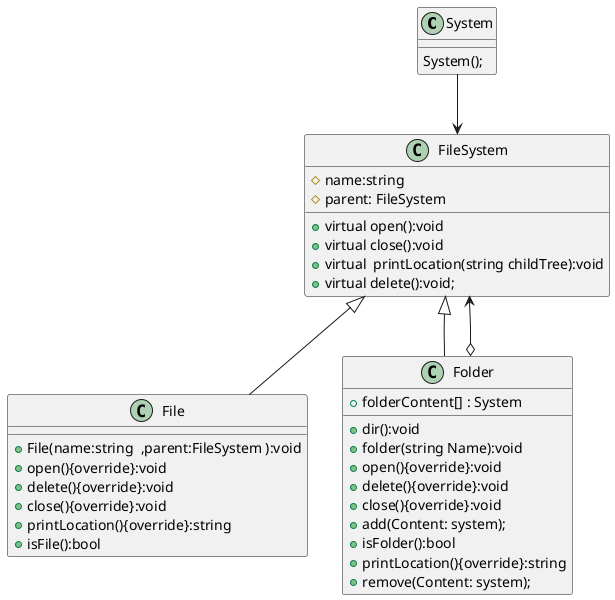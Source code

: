 @startuml composit_design_pattern

class System
{
    System();
}
System-->FileSystem

class FileSystem
{
    # name:string
    # parent: FileSystem
    + virtual open():void
    + virtual close():void
    + virtual  printLocation(string childTree):void
    + virtual delete():void; 
}

class File
{
    
    +File(name:string  ,parent:FileSystem ):void
    +open(){override}:void
    +delete(){override}:void
    +close(){override}:void
    +printLocation(){override}:string 
    +isFile():bool

}
class Folder
{
    +dir():void
    +folderContent[] : System
    +folder(string Name):void
    +open(){override}:void
    +delete(){override}:void
    +close(){override}:void
    +add(Content: system);
    +isFolder():bool
    +printLocation(){override}:string 
    +remove(Content: system);
}
FileSystem<|--File 
FileSystem<|--Folder
FileSystem<--o Folder
